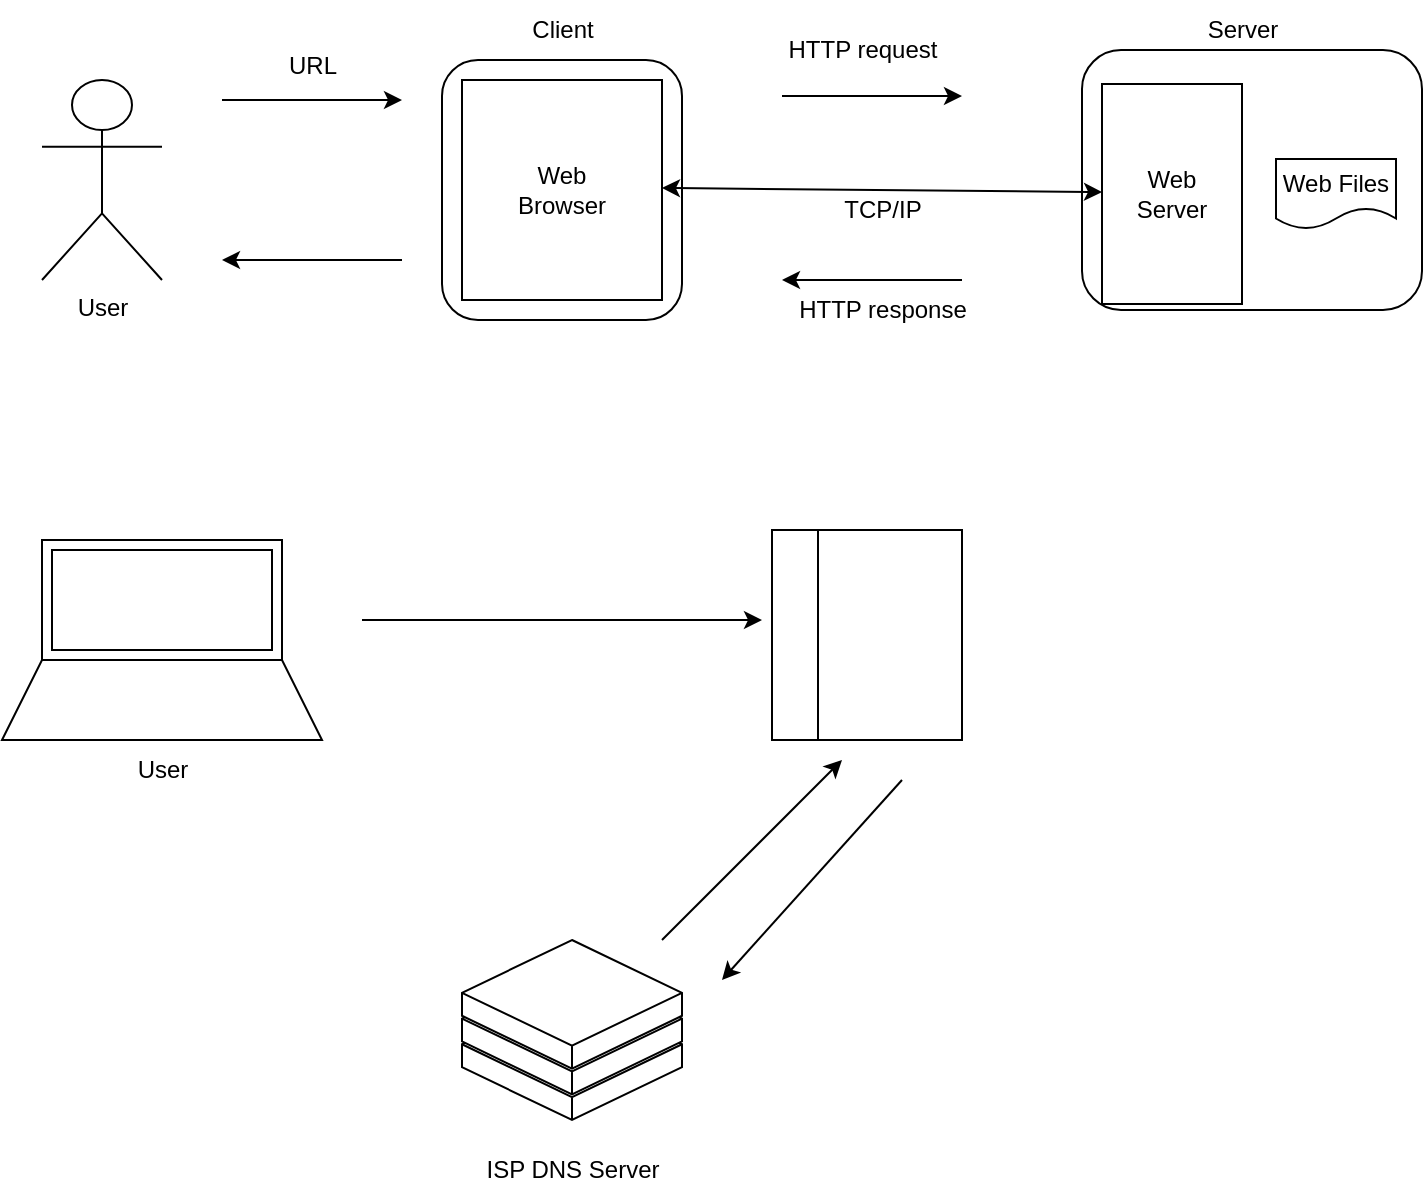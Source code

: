 <mxfile version="22.0.2" type="device">
  <diagram name="Halaman-1" id="ppoIqxPWNPbGwZ7_-DPx">
    <mxGraphModel dx="1426" dy="785" grid="1" gridSize="10" guides="1" tooltips="1" connect="1" arrows="1" fold="1" page="1" pageScale="1" pageWidth="1654" pageHeight="1169" math="0" shadow="0">
      <root>
        <mxCell id="0" />
        <mxCell id="1" parent="0" />
        <mxCell id="hZ1CCM0CToP49CCM5TCr-1" value="User" style="shape=umlActor;verticalLabelPosition=bottom;verticalAlign=top;html=1;outlineConnect=0;" vertex="1" parent="1">
          <mxGeometry x="120" y="250" width="60" height="100" as="geometry" />
        </mxCell>
        <mxCell id="hZ1CCM0CToP49CCM5TCr-2" value="" style="endArrow=classic;html=1;rounded=0;" edge="1" parent="1">
          <mxGeometry width="50" height="50" relative="1" as="geometry">
            <mxPoint x="210" y="260" as="sourcePoint" />
            <mxPoint x="300" y="260" as="targetPoint" />
          </mxGeometry>
        </mxCell>
        <mxCell id="hZ1CCM0CToP49CCM5TCr-3" value="" style="endArrow=classic;html=1;rounded=0;" edge="1" parent="1">
          <mxGeometry width="50" height="50" relative="1" as="geometry">
            <mxPoint x="300" y="340" as="sourcePoint" />
            <mxPoint x="210" y="340" as="targetPoint" />
          </mxGeometry>
        </mxCell>
        <mxCell id="hZ1CCM0CToP49CCM5TCr-4" value="" style="rounded=1;whiteSpace=wrap;html=1;" vertex="1" parent="1">
          <mxGeometry x="320" y="240" width="120" height="130" as="geometry" />
        </mxCell>
        <mxCell id="hZ1CCM0CToP49CCM5TCr-5" value="" style="rounded=1;whiteSpace=wrap;html=1;" vertex="1" parent="1">
          <mxGeometry x="640" y="235" width="170" height="130" as="geometry" />
        </mxCell>
        <mxCell id="hZ1CCM0CToP49CCM5TCr-6" value="Web&lt;br&gt;Browser" style="rounded=0;whiteSpace=wrap;html=1;" vertex="1" parent="1">
          <mxGeometry x="330" y="250" width="100" height="110" as="geometry" />
        </mxCell>
        <mxCell id="hZ1CCM0CToP49CCM5TCr-7" value="URL" style="text;html=1;align=center;verticalAlign=middle;resizable=0;points=[];autosize=1;strokeColor=none;fillColor=none;" vertex="1" parent="1">
          <mxGeometry x="230" y="228" width="50" height="30" as="geometry" />
        </mxCell>
        <mxCell id="hZ1CCM0CToP49CCM5TCr-8" value="Client" style="text;html=1;align=center;verticalAlign=middle;resizable=0;points=[];autosize=1;strokeColor=none;fillColor=none;" vertex="1" parent="1">
          <mxGeometry x="355" y="210" width="50" height="30" as="geometry" />
        </mxCell>
        <mxCell id="hZ1CCM0CToP49CCM5TCr-9" value="" style="endArrow=classic;startArrow=classic;html=1;rounded=0;" edge="1" parent="1">
          <mxGeometry width="50" height="50" relative="1" as="geometry">
            <mxPoint x="430" y="304" as="sourcePoint" />
            <mxPoint x="650" y="306" as="targetPoint" />
          </mxGeometry>
        </mxCell>
        <mxCell id="hZ1CCM0CToP49CCM5TCr-13" value="" style="endArrow=classic;html=1;rounded=0;" edge="1" parent="1">
          <mxGeometry width="50" height="50" relative="1" as="geometry">
            <mxPoint x="490" y="258" as="sourcePoint" />
            <mxPoint x="580" y="258" as="targetPoint" />
          </mxGeometry>
        </mxCell>
        <mxCell id="hZ1CCM0CToP49CCM5TCr-14" value="" style="endArrow=classic;html=1;rounded=0;" edge="1" parent="1">
          <mxGeometry width="50" height="50" relative="1" as="geometry">
            <mxPoint x="580" y="350" as="sourcePoint" />
            <mxPoint x="490" y="350" as="targetPoint" />
          </mxGeometry>
        </mxCell>
        <mxCell id="hZ1CCM0CToP49CCM5TCr-17" value="Web&lt;br&gt;Server" style="rounded=0;whiteSpace=wrap;html=1;" vertex="1" parent="1">
          <mxGeometry x="650" y="252" width="70" height="110" as="geometry" />
        </mxCell>
        <mxCell id="hZ1CCM0CToP49CCM5TCr-18" value="Web Files" style="shape=document;whiteSpace=wrap;html=1;boundedLbl=1;" vertex="1" parent="1">
          <mxGeometry x="737" y="289.5" width="60" height="35" as="geometry" />
        </mxCell>
        <mxCell id="hZ1CCM0CToP49CCM5TCr-21" value="Server" style="text;html=1;align=center;verticalAlign=middle;resizable=0;points=[];autosize=1;strokeColor=none;fillColor=none;" vertex="1" parent="1">
          <mxGeometry x="690" y="210" width="60" height="30" as="geometry" />
        </mxCell>
        <mxCell id="hZ1CCM0CToP49CCM5TCr-22" value="TCP/IP" style="text;html=1;align=center;verticalAlign=middle;resizable=0;points=[];autosize=1;strokeColor=none;fillColor=none;" vertex="1" parent="1">
          <mxGeometry x="510" y="300" width="60" height="30" as="geometry" />
        </mxCell>
        <mxCell id="hZ1CCM0CToP49CCM5TCr-23" value="HTTP request" style="text;html=1;align=center;verticalAlign=middle;resizable=0;points=[];autosize=1;strokeColor=none;fillColor=none;" vertex="1" parent="1">
          <mxGeometry x="480" y="220" width="100" height="30" as="geometry" />
        </mxCell>
        <mxCell id="hZ1CCM0CToP49CCM5TCr-24" value="HTTP response" style="text;html=1;align=center;verticalAlign=middle;resizable=0;points=[];autosize=1;strokeColor=none;fillColor=none;" vertex="1" parent="1">
          <mxGeometry x="485" y="350" width="110" height="30" as="geometry" />
        </mxCell>
        <mxCell id="hZ1CCM0CToP49CCM5TCr-25" value="" style="rounded=0;whiteSpace=wrap;html=1;" vertex="1" parent="1">
          <mxGeometry x="120" y="480" width="120" height="60" as="geometry" />
        </mxCell>
        <mxCell id="hZ1CCM0CToP49CCM5TCr-27" value="" style="shape=trapezoid;perimeter=trapezoidPerimeter;whiteSpace=wrap;html=1;fixedSize=1;" vertex="1" parent="1">
          <mxGeometry x="100" y="540" width="160" height="40" as="geometry" />
        </mxCell>
        <mxCell id="hZ1CCM0CToP49CCM5TCr-28" value="" style="rounded=0;whiteSpace=wrap;html=1;" vertex="1" parent="1">
          <mxGeometry x="125" y="485" width="110" height="50" as="geometry" />
        </mxCell>
        <mxCell id="hZ1CCM0CToP49CCM5TCr-29" value="User" style="text;html=1;align=center;verticalAlign=middle;resizable=0;points=[];autosize=1;strokeColor=none;fillColor=none;" vertex="1" parent="1">
          <mxGeometry x="155" y="580" width="50" height="30" as="geometry" />
        </mxCell>
        <mxCell id="hZ1CCM0CToP49CCM5TCr-30" value="" style="endArrow=classic;html=1;rounded=0;" edge="1" parent="1">
          <mxGeometry width="50" height="50" relative="1" as="geometry">
            <mxPoint x="280" y="520" as="sourcePoint" />
            <mxPoint x="480" y="520" as="targetPoint" />
          </mxGeometry>
        </mxCell>
        <mxCell id="hZ1CCM0CToP49CCM5TCr-31" value="" style="swimlane;horizontal=0;whiteSpace=wrap;html=1;" vertex="1" parent="1">
          <mxGeometry x="485" y="475" width="95" height="105" as="geometry" />
        </mxCell>
        <mxCell id="hZ1CCM0CToP49CCM5TCr-35" value="" style="group" vertex="1" connectable="0" parent="1">
          <mxGeometry x="330" y="680" width="110" height="90" as="geometry" />
        </mxCell>
        <mxCell id="hZ1CCM0CToP49CCM5TCr-32" value="" style="html=1;whiteSpace=wrap;shape=isoCube2;backgroundOutline=1;isoAngle=15;" vertex="1" parent="hZ1CCM0CToP49CCM5TCr-35">
          <mxGeometry y="25.714" width="110.0" height="64.286" as="geometry" />
        </mxCell>
        <mxCell id="hZ1CCM0CToP49CCM5TCr-33" value="" style="html=1;whiteSpace=wrap;shape=isoCube2;backgroundOutline=1;isoAngle=15;" vertex="1" parent="hZ1CCM0CToP49CCM5TCr-35">
          <mxGeometry y="12.857" width="110.0" height="64.286" as="geometry" />
        </mxCell>
        <mxCell id="hZ1CCM0CToP49CCM5TCr-34" value="" style="html=1;whiteSpace=wrap;shape=isoCube2;backgroundOutline=1;isoAngle=15;" vertex="1" parent="hZ1CCM0CToP49CCM5TCr-35">
          <mxGeometry width="110.0" height="64.286" as="geometry" />
        </mxCell>
        <mxCell id="hZ1CCM0CToP49CCM5TCr-36" value="" style="endArrow=classic;html=1;rounded=0;" edge="1" parent="1">
          <mxGeometry width="50" height="50" relative="1" as="geometry">
            <mxPoint x="550" y="600" as="sourcePoint" />
            <mxPoint x="460" y="700" as="targetPoint" />
          </mxGeometry>
        </mxCell>
        <mxCell id="hZ1CCM0CToP49CCM5TCr-37" value="" style="endArrow=classic;html=1;rounded=0;" edge="1" parent="1">
          <mxGeometry width="50" height="50" relative="1" as="geometry">
            <mxPoint x="430" y="680" as="sourcePoint" />
            <mxPoint x="520" y="590" as="targetPoint" />
          </mxGeometry>
        </mxCell>
        <mxCell id="hZ1CCM0CToP49CCM5TCr-38" value="ISP DNS Server" style="text;html=1;align=center;verticalAlign=middle;resizable=0;points=[];autosize=1;strokeColor=none;fillColor=none;" vertex="1" parent="1">
          <mxGeometry x="330" y="780" width="110" height="30" as="geometry" />
        </mxCell>
      </root>
    </mxGraphModel>
  </diagram>
</mxfile>

